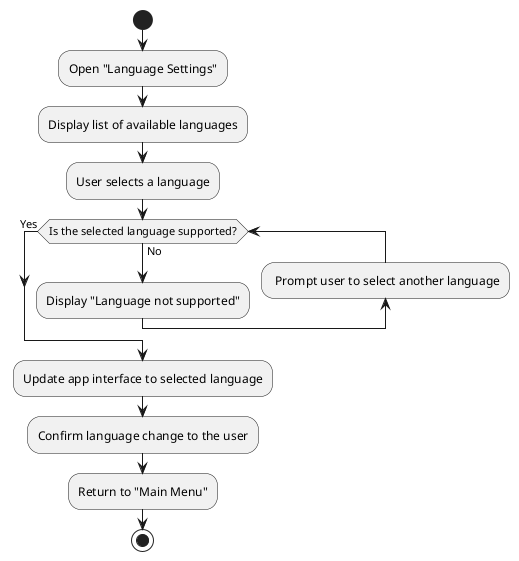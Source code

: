 @startuml
start
:Open "Language Settings";
:Display list of available languages;
:User selects a language;
    while (Is the selected language supported?) is (No)
        :Display "Language not supported";
        backward: Prompt user to select another language;
    endwhile (Yes)
:Update app interface to selected language;
:Confirm language change to the user;
:Return to "Main Menu";
stop
@enduml